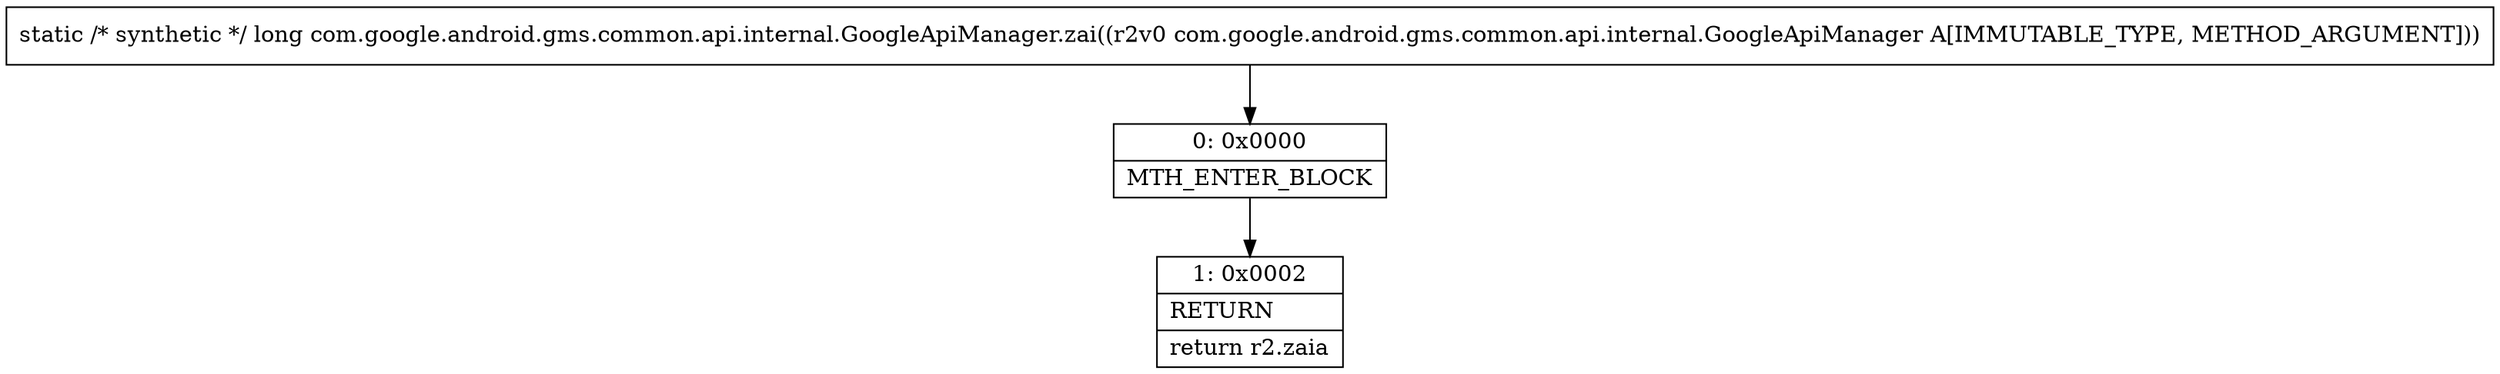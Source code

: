digraph "CFG forcom.google.android.gms.common.api.internal.GoogleApiManager.zai(Lcom\/google\/android\/gms\/common\/api\/internal\/GoogleApiManager;)J" {
Node_0 [shape=record,label="{0\:\ 0x0000|MTH_ENTER_BLOCK\l}"];
Node_1 [shape=record,label="{1\:\ 0x0002|RETURN\l|return r2.zaia\l}"];
MethodNode[shape=record,label="{static \/* synthetic *\/ long com.google.android.gms.common.api.internal.GoogleApiManager.zai((r2v0 com.google.android.gms.common.api.internal.GoogleApiManager A[IMMUTABLE_TYPE, METHOD_ARGUMENT])) }"];
MethodNode -> Node_0;
Node_0 -> Node_1;
}

